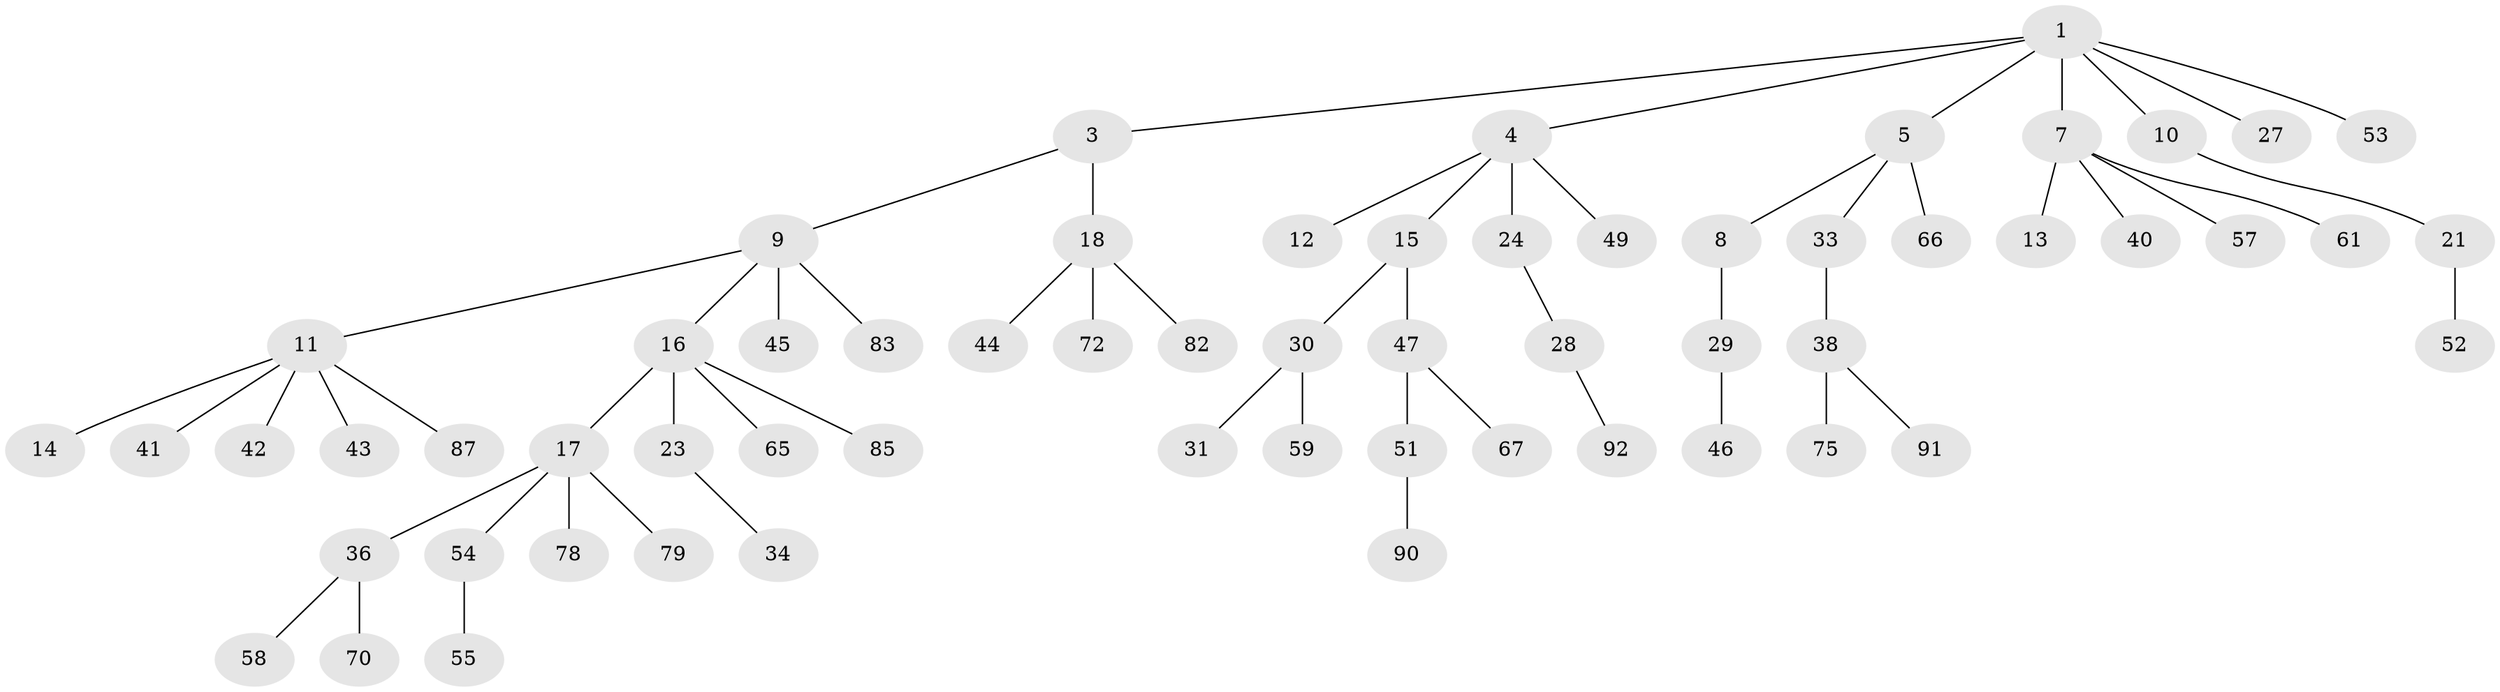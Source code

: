 // original degree distribution, {5: 0.03225806451612903, 4: 0.0967741935483871, 3: 0.10752688172043011, 2: 0.22580645161290322, 6: 0.010752688172043012, 7: 0.010752688172043012, 1: 0.5161290322580645}
// Generated by graph-tools (version 1.1) at 2025/42/03/06/25 10:42:02]
// undirected, 61 vertices, 60 edges
graph export_dot {
graph [start="1"]
  node [color=gray90,style=filled];
  1 [super="+2"];
  3;
  4 [super="+6"];
  5;
  7 [super="+22"];
  8 [super="+35"];
  9 [super="+76"];
  10;
  11 [super="+48"];
  12;
  13 [super="+39"];
  14;
  15 [super="+50"];
  16 [super="+60"];
  17 [super="+19"];
  18 [super="+20"];
  21 [super="+81"];
  23 [super="+26"];
  24 [super="+25"];
  27 [super="+88"];
  28 [super="+63"];
  29;
  30 [super="+89"];
  31 [super="+32"];
  33 [super="+77"];
  34;
  36 [super="+37"];
  38 [super="+84"];
  40;
  41 [super="+93"];
  42;
  43;
  44 [super="+71"];
  45;
  46 [super="+86"];
  47 [super="+62"];
  49;
  51 [super="+56"];
  52;
  53 [super="+73"];
  54;
  55 [super="+74"];
  57 [super="+68"];
  58 [super="+64"];
  59;
  61 [super="+69"];
  65;
  66 [super="+80"];
  67;
  70;
  72;
  75;
  78;
  79;
  82;
  83;
  85;
  87;
  90;
  91;
  92;
  1 -- 4;
  1 -- 5;
  1 -- 7;
  1 -- 27;
  1 -- 10;
  1 -- 3;
  1 -- 53;
  3 -- 9;
  3 -- 18;
  4 -- 15;
  4 -- 24;
  4 -- 49;
  4 -- 12;
  5 -- 8;
  5 -- 33;
  5 -- 66;
  7 -- 13;
  7 -- 57;
  7 -- 40;
  7 -- 61;
  8 -- 29;
  9 -- 11;
  9 -- 16;
  9 -- 45;
  9 -- 83;
  10 -- 21;
  11 -- 14;
  11 -- 41;
  11 -- 42;
  11 -- 43;
  11 -- 87;
  15 -- 30;
  15 -- 47;
  16 -- 17;
  16 -- 23;
  16 -- 85;
  16 -- 65;
  17 -- 54;
  17 -- 79;
  17 -- 36;
  17 -- 78;
  18 -- 72;
  18 -- 44;
  18 -- 82;
  21 -- 52;
  23 -- 34;
  24 -- 28;
  28 -- 92;
  29 -- 46;
  30 -- 31;
  30 -- 59;
  33 -- 38;
  36 -- 58;
  36 -- 70;
  38 -- 75;
  38 -- 91;
  47 -- 51;
  47 -- 67;
  51 -- 90;
  54 -- 55;
}
